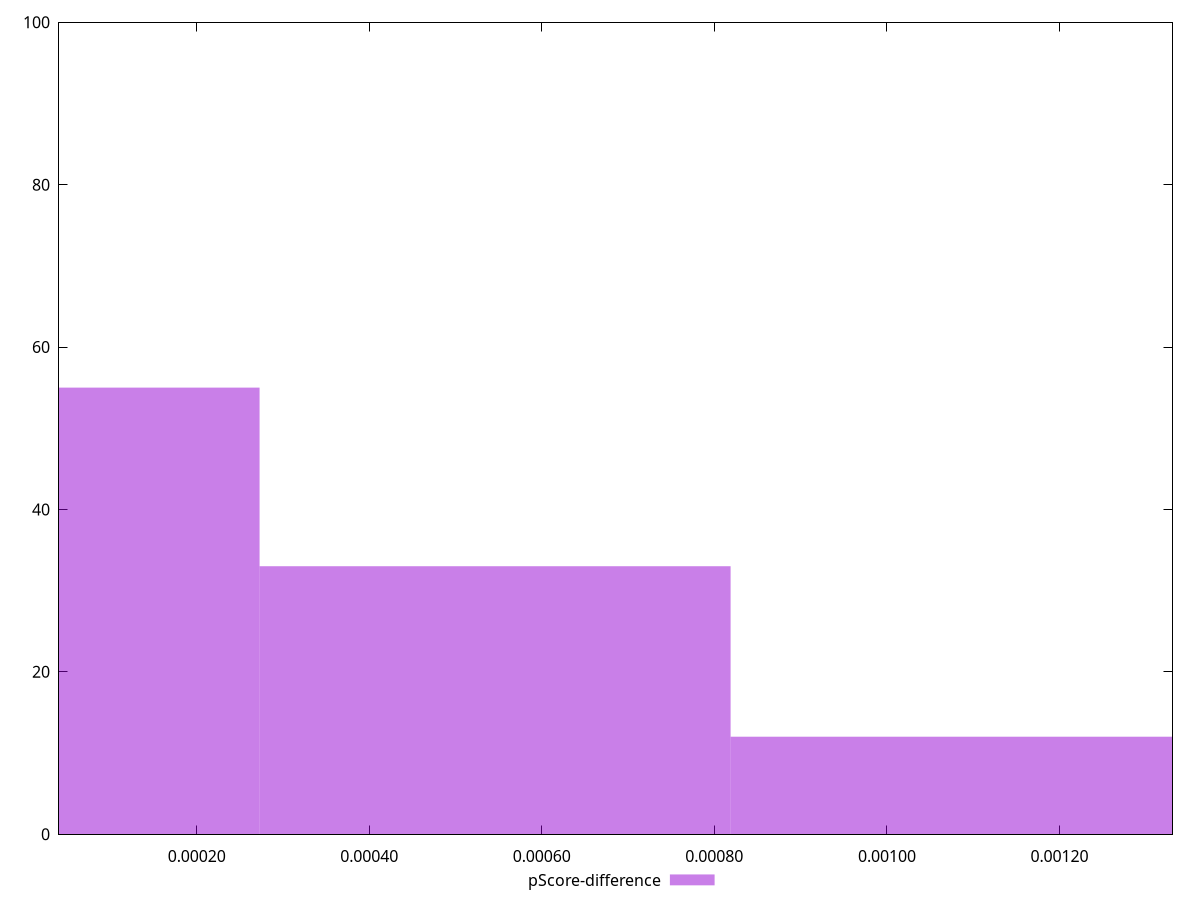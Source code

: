 reset

$pScoreDifference <<EOF
0 55
0.0005459083343048795 33
0.001091816668609759 12
EOF

set key outside below
set boxwidth 0.0005459083343048795
set xrange [0.000040494830631288004:0.0013310137756266105]
set yrange [0:100]
set trange [0:100]
set style fill transparent solid 0.5 noborder
set terminal svg size 640, 490 enhanced background rgb 'white'
set output "reprap/largest-contentful-paint/samples/pages+cached+noexternal+nomedia+nocss/pScore-difference/histogram.svg"

plot $pScoreDifference title "pScore-difference" with boxes

reset
